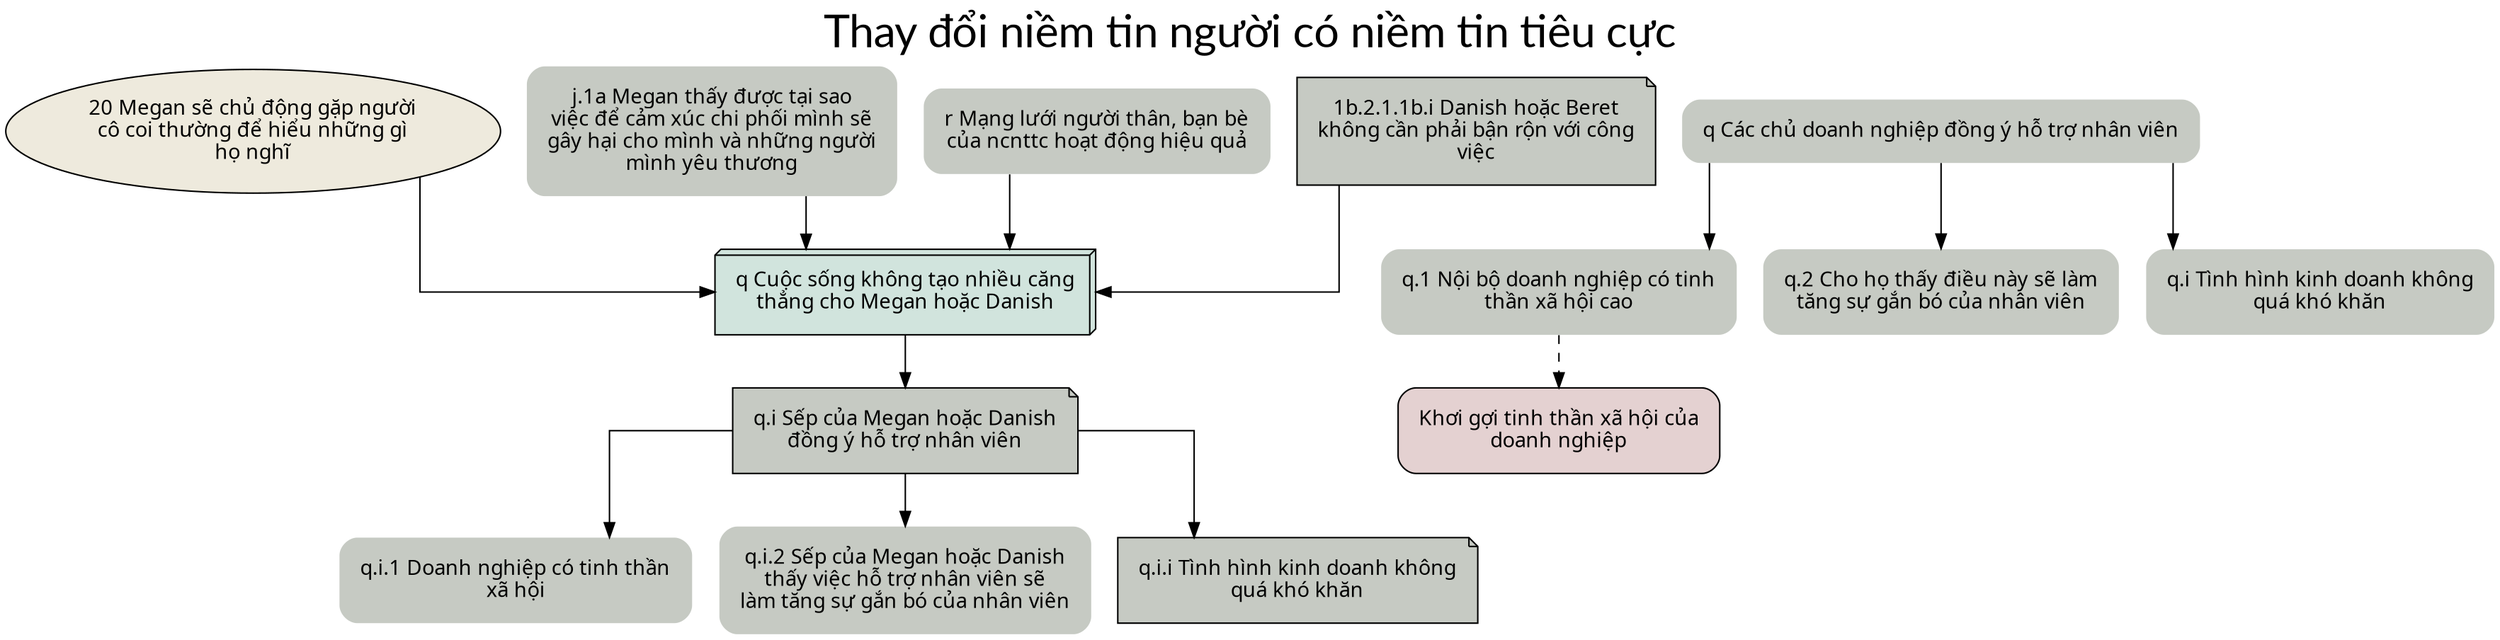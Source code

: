digraph branch_q{
splines=ortho;
			overlap=false
		style=rounded
		// ranksep="0.4";
		label="Thay đổi niềm tin người có niềm tin tiêu cực";
		sep=10
		fontsize = 30
		labelloc="t";
		fontname="Lato";
//NODES
//====================


node [ shape=plaintext style="filled, rounded" fontname="SVN-Avo" margin=0.2 fillcolor="#c6cac3" ] //Reset style

//All masterGraph nodes

node [ shape=plaintext style="filled, rounded" fontname="SVN-Avo" margin=0.2 fillcolor="#c6cac3" ]

node [ shape=plaintext style="filled, rounded" fontname="SVN-Avo" margin=0.2 fillcolor="#c6cac3" ] //Reset style

//All branch_20 nodes

node [ shape=oval margin=0.1 fillcolor="#EEEADD" style="filled, rounded" ]
"20 Megan sẽ chủ động gặp người cô coi thường để hiểu những gì họ nghĩ" [ label = "20 Megan sẽ chủ động gặp người\ncô coi thường để hiểu những gì\nhọ nghĩ" ] 

node [ shape=plaintext style="filled, rounded" fontname="SVN-Avo" margin=0.2 fillcolor="#c6cac3" ] //Reset style

//All Mục tiêu nodes
"q.i.1 Doanh nghiệp có tinh thần xã hội" [ label = "q.i.1 Doanh nghiệp có tinh thần\nxã hội" ] 
"q.i.2 Sếp của Megan hoặc Danish thấy việc hỗ trợ nhân viên sẽ làm tăng sự gắn bó của nhân viên" [ label = "q.i.2 Sếp của Megan hoặc Danish\nthấy việc hỗ trợ nhân viên sẽ\nlàm tăng sự gắn bó của nhân viên" ] 
"j.1a Megan thấy được tại sao việc để cảm xúc chi phối mình sẽ gây hại cho mình và những người mình yêu thương" [ label = "j.1a Megan thấy được tại sao\nviệc để cảm xúc chi phối mình sẽ\ngây hại cho mình và những người\nmình yêu thương" ] 
"20 Megan sẽ chủ động gặp người cô coi thường để hiểu những gì họ nghĩ" [ label = "20 Megan sẽ chủ động gặp người\ncô coi thường để hiểu những gì\nhọ nghĩ" ] 
"r Mạng lưới người thân, bạn bè của ncnttc hoạt động hiệu quả" [ label = "r Mạng lưới người thân, bạn bè\ncủa ncnttc hoạt động hiệu quả" ] 

node [ shape=plaintext style="filled, rounded" fontname="SVN-Avo" margin=0.2 fillcolor="#c6cac3" ] //Reset style

//All Ý tưởng tốt hơn nodes

node [ shape=box3d style="filled, rounded" fillcolor="#D1E4DD" ]
"q Cuộc sống không tạo nhiều căng thẳng cho Megan hoặc Danish" [ label = "q Cuộc sống không tạo nhiều căng\nthẳng cho Megan hoặc Danish" ] 

node [ shape=plaintext style="filled, rounded" fontname="SVN-Avo" margin=0.2 fillcolor="#c6cac3" ] //Reset style

//All Yếu tố hỗ trợ nodes

node [ shape=note style=filled ]
"q Cuộc sống không tạo nhiều căng thẳng cho Megan hoặc Danish" [ label = "q Cuộc sống không tạo nhiều căng\nthẳng cho Megan hoặc Danish" ] 
"q.i.i Tình hình kinh doanh không quá khó khăn" [ label = "q.i.i Tình hình kinh doanh không\nquá khó khăn" ] 
"q.i Sếp của Megan hoặc Danish đồng ý hỗ trợ nhân viên" [ label = "q.i Sếp của Megan hoặc Danish\nđồng ý hỗ trợ nhân viên" ] 
"q Cuộc sống không tạo nhiều căng thẳng cho Megan hoặc Danish" [ label = "q Cuộc sống không tạo nhiều căng\nthẳng cho Megan hoặc Danish" ] 
"q Cuộc sống không tạo nhiều căng thẳng cho Megan hoặc Danish" [ label = "q Cuộc sống không tạo nhiều căng\nthẳng cho Megan hoặc Danish" ] 
"r Mạng lưới người thân, bạn bè của ncnttc hoạt động hiệu quả" [ label = "r Mạng lưới người thân, bạn bè\ncủa ncnttc hoạt động hiệu quả" ] 
"r Mạng lưới người thân, bạn bè của ncnttc hoạt động hiệu quả" [ label = "r Mạng lưới người thân, bạn bè\ncủa ncnttc hoạt động hiệu quả" ] 
"1b.2.1.1b.i Danish hoặc Beret không cần phải bận rộn với công việc" [ label = "1b.2.1.1b.i Danish hoặc Beret\nkhông cần phải bận rộn với công\nviệc" ] 

node [ shape=plaintext style="filled, rounded" fontname="SVN-Avo" margin=0.2 fillcolor="#c6cac3" ] //Reset style

//All Tham khảo nodes

node [ shape=plain fillcolor=white ]

node [ shape=plaintext style="filled, rounded" fontname="SVN-Avo" margin=0.2 fillcolor="#c6cac3" ] //Reset style

//All Hoạt động nodes

node [ fillcolor="#E4D1D1" shape=polygon ]
"Khơi gợi tinh thần xã hội của doanh nghiệp" [ label = "Khơi gợi tinh thần xã hội của\ndoanh nghiệp" ] 

node [ shape=plaintext style="filled, rounded" fontname="SVN-Avo" margin=0.2 fillcolor="#c6cac3" ] //Reset style

//All branch_1a nodes

node [ shape=plaintext style="filled, rounded" fontname="SVN-Avo" margin=0.2 fillcolor="#c6cac3" ] //Reset style

//All branch_1b nodes
"1b.2.1.1b.i Danish hoặc Beret không cần phải bận rộn với công việc" [ label = "1b.2.1.1b.i Danish hoặc Beret\nkhông cần phải bận rộn với công\nviệc" ] 

node [ shape=plaintext style="filled, rounded" fontname="SVN-Avo" margin=0.2 fillcolor="#c6cac3" ] //Reset style

//All branch_i nodes

node [ shape=plaintext style="filled, rounded" fontname="SVN-Avo" margin=0.2 fillcolor="#c6cac3" ] //Reset style

//All branch_j nodes
"j.1a Megan thấy được tại sao việc để cảm xúc chi phối mình sẽ gây hại cho mình và những người mình yêu thương" [ label = "j.1a Megan thấy được tại sao\nviệc để cảm xúc chi phối mình sẽ\ngây hại cho mình và những người\nmình yêu thương" ] 

node [ shape=plaintext style="filled, rounded" fontname="SVN-Avo" margin=0.2 fillcolor="#c6cac3" ] //Reset style

//All branch_k nodes

node [ shape=plaintext style="filled, rounded" fontname="SVN-Avo" margin=0.2 fillcolor="#c6cac3" ] //Reset style

//All branch_l nodes

node [ shape=plaintext style="filled, rounded" fontname="SVN-Avo" margin=0.2 fillcolor="#c6cac3" ] //Reset style

//All branch_m nodes

node [ shape=plaintext style="filled, rounded" fontname="SVN-Avo" margin=0.2 fillcolor="#c6cac3" ] //Reset style

//All branch_n nodes

node [ shape=plaintext style="filled, rounded" fontname="SVN-Avo" margin=0.2 fillcolor="#c6cac3" ] //Reset style

//All branch_o nodes

node [ shape=plaintext style="filled, rounded" fontname="SVN-Avo" margin=0.2 fillcolor="#c6cac3" ] //Reset style

//All branch_p nodes

node [ shape=plaintext style="filled, rounded" fontname="SVN-Avo" margin=0.2 fillcolor="#c6cac3" ] //Reset style

//All branch_q nodes
"q Cuộc sống không tạo nhiều căng thẳng cho Megan hoặc Danish" [ label = "q Cuộc sống không tạo nhiều căng\nthẳng cho Megan hoặc Danish" ] 
"q.1 Nội bộ doanh nghiệp có tinh thần xã hội cao" [ label = "q.1 Nội bộ doanh nghiệp có tinh\nthần xã hội cao" ] 
"q.2 Cho họ thấy điều này sẽ làm tăng sự gắn bó của nhân viên" [ label = "q.2 Cho họ thấy điều này sẽ làm\ntăng sự gắn bó của nhân viên" ] 
"q.i Tình hình kinh doanh không quá khó khăn" [ label = "q.i Tình hình kinh doanh không\nquá khó khăn" ] 
"q.i.1 Doanh nghiệp có tinh thần xã hội" [ label = "q.i.1 Doanh nghiệp có tinh thần\nxã hội" ] 
"q.i.2 Sếp của Megan hoặc Danish thấy việc hỗ trợ nhân viên sẽ làm tăng sự gắn bó của nhân viên" [ label = "q.i.2 Sếp của Megan hoặc Danish\nthấy việc hỗ trợ nhân viên sẽ\nlàm tăng sự gắn bó của nhân viên" ] 
"q.i.i Tình hình kinh doanh không quá khó khăn" [ label = "q.i.i Tình hình kinh doanh không\nquá khó khăn" ] 
"q.i Sếp của Megan hoặc Danish đồng ý hỗ trợ nhân viên" [ label = "q.i Sếp của Megan hoặc Danish\nđồng ý hỗ trợ nhân viên" ] 
"q Cuộc sống không tạo nhiều căng thẳng cho Megan hoặc Danish" [ label = "q Cuộc sống không tạo nhiều căng\nthẳng cho Megan hoặc Danish" ] 
"q Cuộc sống không tạo nhiều căng thẳng cho Megan hoặc Danish" [ label = "q Cuộc sống không tạo nhiều căng\nthẳng cho Megan hoặc Danish" ] 
"q Cuộc sống không tạo nhiều căng thẳng cho Megan hoặc Danish" [ label = "q Cuộc sống không tạo nhiều căng\nthẳng cho Megan hoặc Danish" ] 

node [ shape=plaintext style="filled, rounded" fontname="SVN-Avo" margin=0.2 fillcolor="#c6cac3" ] //Reset style

//All branch_r nodes
"r Mạng lưới người thân, bạn bè của ncnttc hoạt động hiệu quả" [ label = "r Mạng lưới người thân, bạn bè\ncủa ncnttc hoạt động hiệu quả" ] 
"r Mạng lưới người thân, bạn bè của ncnttc hoạt động hiệu quả" [ label = "r Mạng lưới người thân, bạn bè\ncủa ncnttc hoạt động hiệu quả" ] 
"r Mạng lưới người thân, bạn bè của ncnttc hoạt động hiệu quả" [ label = "r Mạng lưới người thân, bạn bè\ncủa ncnttc hoạt động hiệu quả" ] 


//EDGES
//====================

edge [ penwidth=1 ] //Reset style

//All masterGraph edges

edge [ penwidth=1 ]

edge [ penwidth=1 ] //Reset style

//All Mục tiêu edges
"q Các chủ doanh nghiệp đồng ý hỗ trợ nhân viên" -> "q.1 Nội bộ doanh nghiệp có tinh thần xã hội cao"
"q Các chủ doanh nghiệp đồng ý hỗ trợ nhân viên" -> "q.2 Cho họ thấy điều này sẽ làm tăng sự gắn bó của nhân viên"
"q.i Sếp của Megan hoặc Danish đồng ý hỗ trợ nhân viên" -> "q.i.1 Doanh nghiệp có tinh thần xã hội"
"q.i Sếp của Megan hoặc Danish đồng ý hỗ trợ nhân viên" -> "q.i.2 Sếp của Megan hoặc Danish thấy việc hỗ trợ nhân viên sẽ làm tăng sự gắn bó của nhân viên"

edge [ penwidth=1 ] //Reset style

//All Đi chung edges

edge [ penwidth=1 ] //Reset style

//All Ý tưởng tốt hơn edges
"1b.2.1.1b.i Danish hoặc Beret không cần phải bận rộn với công việc" -> "q Cuộc sống không tạo nhiều căng thẳng cho Megan hoặc Danish"

edge [ penwidth=1 ] //Reset style

//All Yếu tố hỗ trợ edges
"r Mạng lưới người thân, bạn bè của ncnttc hoạt động hiệu quả" -> "q Cuộc sống không tạo nhiều căng thẳng cho Megan hoặc Danish"
"q Các chủ doanh nghiệp đồng ý hỗ trợ nhân viên" -> "q.i Tình hình kinh doanh không quá khó khăn"
"q.i Sếp của Megan hoặc Danish đồng ý hỗ trợ nhân viên" -> "q.i.i Tình hình kinh doanh không quá khó khăn"
"q Cuộc sống không tạo nhiều căng thẳng cho Megan hoặc Danish" -> "q.i Sếp của Megan hoặc Danish đồng ý hỗ trợ nhân viên"
"j.1a Megan thấy được tại sao việc để cảm xúc chi phối mình sẽ gây hại cho mình và những người mình yêu thương" -> "q Cuộc sống không tạo nhiều căng thẳng cho Megan hoặc Danish"
"20 Megan sẽ chủ động gặp người cô coi thường để hiểu những gì họ nghĩ" -> "q Cuộc sống không tạo nhiều căng thẳng cho Megan hoặc Danish"

edge [ penwidth=1 ] //Reset style

//All Tham khảo edges

edge [ style=dashed ]

edge [ penwidth=1 ] //Reset style

//All Hoạt động edges
"q.1 Nội bộ doanh nghiệp có tinh thần xã hội cao" -> "Khơi gợi tinh thần xã hội của doanh nghiệp"

}